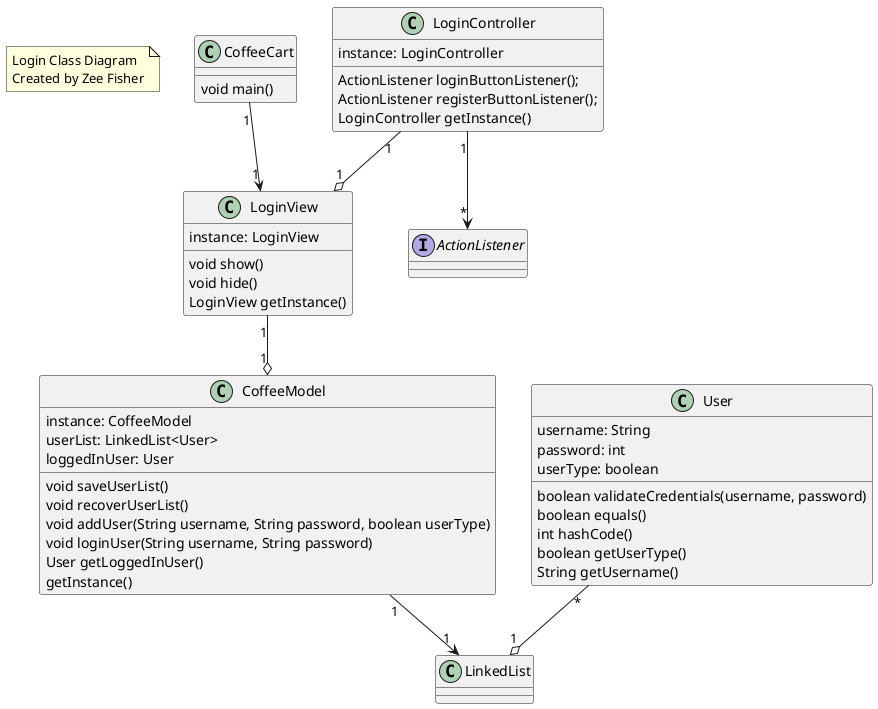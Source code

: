 @startuml

note as owner
Login Class Diagram
Created by Zee Fisher
end note

class CoffeeCart {
	void main()
}

class User {
	username: String
	password: int
	userType: boolean
	boolean validateCredentials(username, password)
	boolean equals() 
	int hashCode()
	boolean getUserType()
	String getUsername()
}

class CoffeeModel {
	instance: CoffeeModel
	userList: LinkedList<User>
	loggedInUser: User
	void saveUserList()
	void recoverUserList()
	void addUser(String username, String password, boolean userType)	
	void loginUser(String username, String password)
	User getLoggedInUser()
	getInstance()
}

class LoginView {
	instance: LoginView
	void show()
	void hide()
	LoginView getInstance()
}

class LoginController {
	instance: LoginController
	ActionListener loginButtonListener();
	ActionListener registerButtonListener();
	LoginController getInstance()
}

interface ActionListener

class LinkedList

CoffeeCart "1" --> "1" LoginView
CoffeeModel "1" --> "1" LinkedList
User "*" --o "1" LinkedList
LoginController "1" --o "1" LoginView
LoginController "1" --> "*" ActionListener
LoginView "1" --o "1" CoffeeModel 

@enduml


